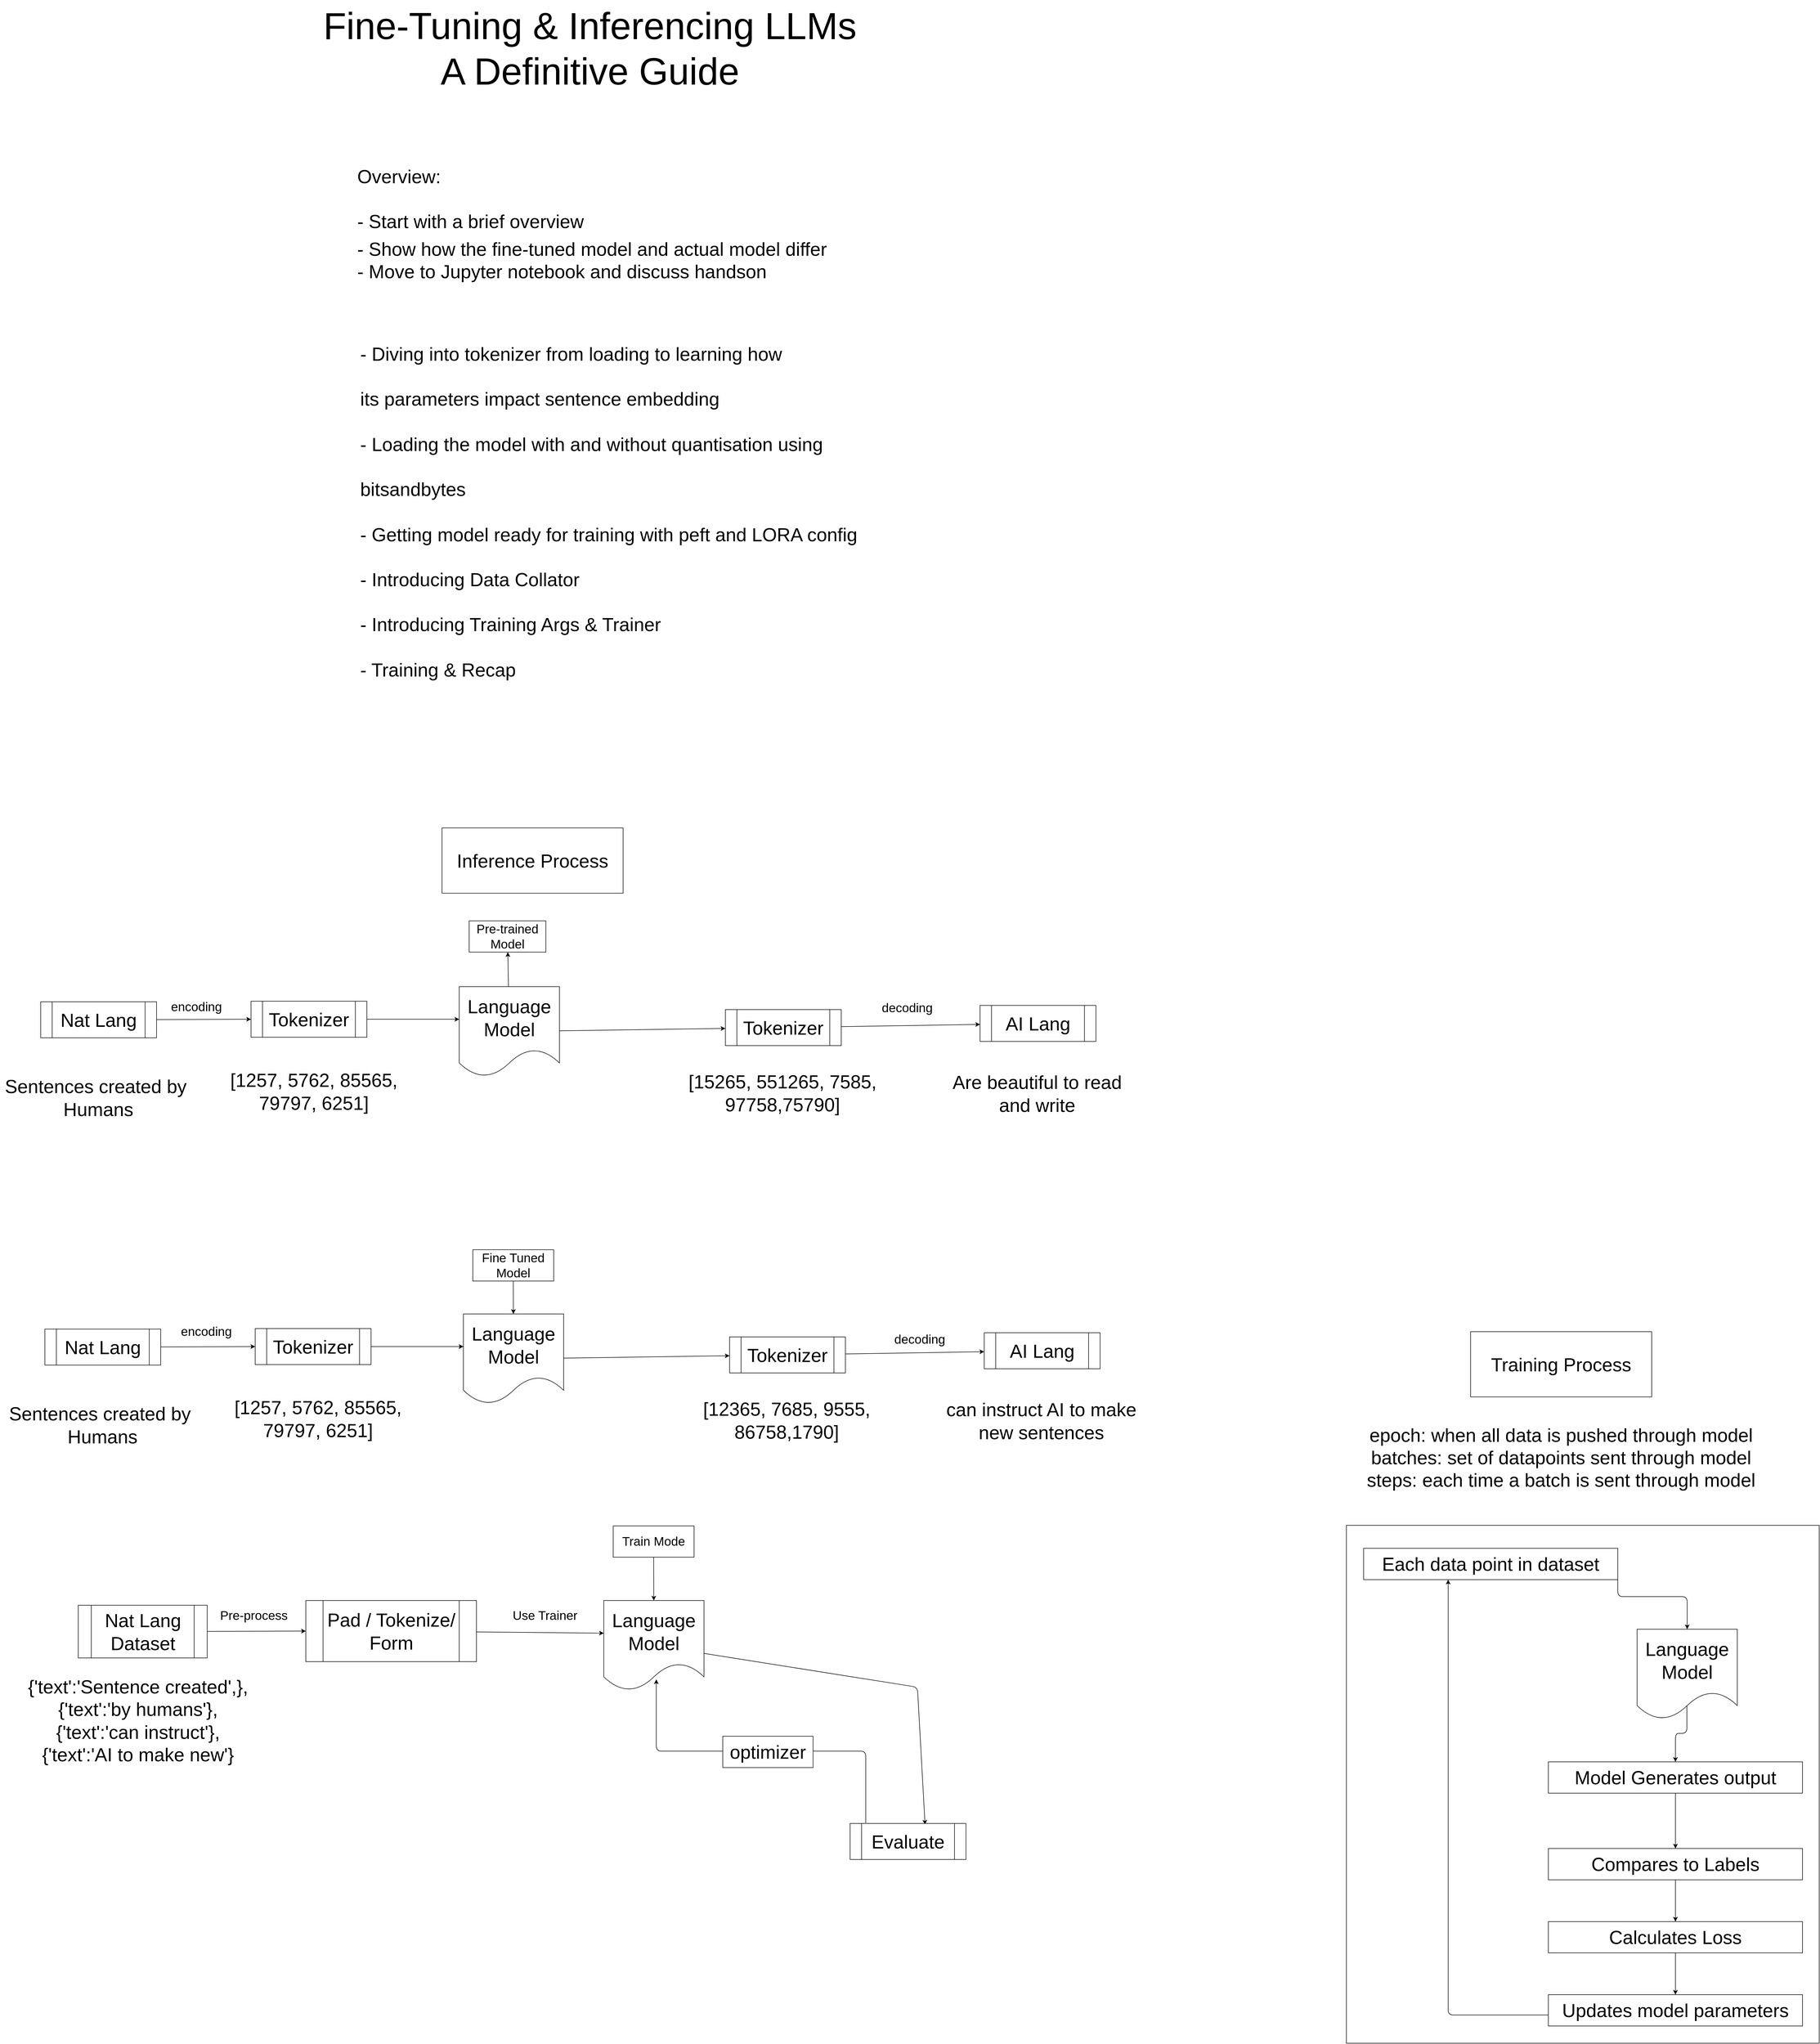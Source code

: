 <mxfile>
    <diagram id="IR8W0VMyJf6VwAk5rVTD" name="Page-1">
        <mxGraphModel dx="2068" dy="2535" grid="0" gridSize="10" guides="0" tooltips="1" connect="1" arrows="1" fold="1" page="0" pageScale="1" pageWidth="827" pageHeight="1169" math="0" shadow="0">
            <root>
                <mxCell id="0"/>
                <mxCell id="1" parent="0"/>
                <mxCell id="12" style="edgeStyle=none;html=1;fontSize=36;" parent="1" source="2" target="10" edge="1">
                    <mxGeometry relative="1" as="geometry"/>
                </mxCell>
                <mxCell id="31" value="" style="edgeStyle=none;html=1;fontSize=36;" parent="1" source="2" target="30" edge="1">
                    <mxGeometry relative="1" as="geometry"/>
                </mxCell>
                <mxCell id="2" value="&lt;font style=&quot;font-size: 36px;&quot;&gt;Language Model&lt;/font&gt;" style="shape=document;whiteSpace=wrap;html=1;boundedLbl=1;rotation=0;" parent="1" vertex="1">
                    <mxGeometry x="123" y="222" width="192" height="172" as="geometry"/>
                </mxCell>
                <mxCell id="4" style="edgeStyle=none;html=1;fontSize=36;" parent="1" source="3" edge="1">
                    <mxGeometry relative="1" as="geometry">
                        <mxPoint x="123" y="284.5" as="targetPoint"/>
                    </mxGeometry>
                </mxCell>
                <mxCell id="3" value="Tokenizer" style="shape=process;whiteSpace=wrap;html=1;backgroundOutline=1;fontSize=36;" parent="1" vertex="1">
                    <mxGeometry x="-276" y="250" width="222" height="69" as="geometry"/>
                </mxCell>
                <mxCell id="6" style="edgeStyle=none;html=1;entryX=0;entryY=0.5;entryDx=0;entryDy=0;fontSize=36;" parent="1" source="5" target="3" edge="1">
                    <mxGeometry relative="1" as="geometry"/>
                </mxCell>
                <mxCell id="5" value="Nat Lang" style="shape=process;whiteSpace=wrap;html=1;backgroundOutline=1;fontSize=36;" parent="1" vertex="1">
                    <mxGeometry x="-679" y="251" width="222" height="69" as="geometry"/>
                </mxCell>
                <mxCell id="7" value="Sentences created by&amp;nbsp;&lt;br&gt;Humans" style="text;html=1;align=center;verticalAlign=middle;resizable=0;points=[];autosize=1;strokeColor=none;fillColor=none;fontSize=36;" parent="1" vertex="1">
                    <mxGeometry x="-757" y="386" width="376" height="98" as="geometry"/>
                </mxCell>
                <mxCell id="8" value="[1257, 5762, 85565, &lt;br&gt;79797, 6251]" style="text;html=1;align=center;verticalAlign=middle;resizable=0;points=[];autosize=1;strokeColor=none;fillColor=none;fontSize=36;" parent="1" vertex="1">
                    <mxGeometry x="-325" y="374" width="338" height="98" as="geometry"/>
                </mxCell>
                <mxCell id="9" value="[15265, 551265, 7585, &lt;br&gt;97758,75790]" style="text;html=1;align=center;verticalAlign=middle;resizable=0;points=[];autosize=1;strokeColor=none;fillColor=none;fontSize=36;" parent="1" vertex="1">
                    <mxGeometry x="553" y="377" width="378" height="98" as="geometry"/>
                </mxCell>
                <mxCell id="16" style="edgeStyle=none;html=1;fontSize=36;" parent="1" source="10" target="15" edge="1">
                    <mxGeometry relative="1" as="geometry"/>
                </mxCell>
                <mxCell id="10" value="Tokenizer" style="shape=process;whiteSpace=wrap;html=1;backgroundOutline=1;fontSize=36;" parent="1" vertex="1">
                    <mxGeometry x="633" y="266" width="222" height="69" as="geometry"/>
                </mxCell>
                <mxCell id="14" value="Are beautiful to read &lt;br&gt;and write" style="text;html=1;align=center;verticalAlign=middle;resizable=0;points=[];autosize=1;strokeColor=none;fillColor=none;fontSize=36;" parent="1" vertex="1">
                    <mxGeometry x="1059" y="378" width="342" height="98" as="geometry"/>
                </mxCell>
                <mxCell id="15" value="AI Lang" style="shape=process;whiteSpace=wrap;html=1;backgroundOutline=1;fontSize=36;" parent="1" vertex="1">
                    <mxGeometry x="1121" y="258" width="222" height="69" as="geometry"/>
                </mxCell>
                <mxCell id="17" style="edgeStyle=none;html=1;fontSize=36;" parent="1" source="18" target="27" edge="1">
                    <mxGeometry relative="1" as="geometry"/>
                </mxCell>
                <mxCell id="18" value="&lt;font style=&quot;font-size: 36px;&quot;&gt;Language Model&lt;/font&gt;" style="shape=document;whiteSpace=wrap;html=1;boundedLbl=1;rotation=0;" parent="1" vertex="1">
                    <mxGeometry x="131" y="849" width="192" height="172" as="geometry"/>
                </mxCell>
                <mxCell id="19" style="edgeStyle=none;html=1;fontSize=36;" parent="1" source="20" edge="1">
                    <mxGeometry relative="1" as="geometry">
                        <mxPoint x="131" y="911.5" as="targetPoint"/>
                    </mxGeometry>
                </mxCell>
                <mxCell id="20" value="Tokenizer" style="shape=process;whiteSpace=wrap;html=1;backgroundOutline=1;fontSize=36;" parent="1" vertex="1">
                    <mxGeometry x="-268" y="877" width="222" height="69" as="geometry"/>
                </mxCell>
                <mxCell id="21" style="edgeStyle=none;html=1;entryX=0;entryY=0.5;entryDx=0;entryDy=0;fontSize=36;" parent="1" source="22" target="20" edge="1">
                    <mxGeometry relative="1" as="geometry"/>
                </mxCell>
                <mxCell id="22" value="Nat Lang" style="shape=process;whiteSpace=wrap;html=1;backgroundOutline=1;fontSize=36;" parent="1" vertex="1">
                    <mxGeometry x="-671" y="878" width="222" height="69" as="geometry"/>
                </mxCell>
                <mxCell id="23" value="Sentences created by&amp;nbsp;&lt;br&gt;Humans" style="text;html=1;align=center;verticalAlign=middle;resizable=0;points=[];autosize=1;strokeColor=none;fillColor=none;fontSize=36;" parent="1" vertex="1">
                    <mxGeometry x="-749" y="1013" width="376" height="98" as="geometry"/>
                </mxCell>
                <mxCell id="24" value="[1257, 5762, 85565, &lt;br&gt;79797, 6251]" style="text;html=1;align=center;verticalAlign=middle;resizable=0;points=[];autosize=1;strokeColor=none;fillColor=none;fontSize=36;" parent="1" vertex="1">
                    <mxGeometry x="-317" y="1001" width="338" height="98" as="geometry"/>
                </mxCell>
                <mxCell id="25" value="[12365, 7685, 9555, &lt;br&gt;86758,1790]" style="text;html=1;align=center;verticalAlign=middle;resizable=0;points=[];autosize=1;strokeColor=none;fillColor=none;fontSize=36;" parent="1" vertex="1">
                    <mxGeometry x="581" y="1004" width="338" height="98" as="geometry"/>
                </mxCell>
                <mxCell id="26" style="edgeStyle=none;html=1;fontSize=36;" parent="1" source="27" target="29" edge="1">
                    <mxGeometry relative="1" as="geometry"/>
                </mxCell>
                <mxCell id="27" value="Tokenizer" style="shape=process;whiteSpace=wrap;html=1;backgroundOutline=1;fontSize=36;" parent="1" vertex="1">
                    <mxGeometry x="641" y="893" width="222" height="69" as="geometry"/>
                </mxCell>
                <mxCell id="28" value="can instruct AI to make&lt;br&gt;new sentences" style="text;html=1;align=center;verticalAlign=middle;resizable=0;points=[];autosize=1;strokeColor=none;fillColor=none;fontSize=36;" parent="1" vertex="1">
                    <mxGeometry x="1047" y="1005" width="382" height="98" as="geometry"/>
                </mxCell>
                <mxCell id="29" value="AI Lang" style="shape=process;whiteSpace=wrap;html=1;backgroundOutline=1;fontSize=36;" parent="1" vertex="1">
                    <mxGeometry x="1129" y="885" width="222" height="69" as="geometry"/>
                </mxCell>
                <mxCell id="30" value="&lt;font style=&quot;font-size: 24px;&quot;&gt;Pre-trained Model&lt;/font&gt;" style="whiteSpace=wrap;html=1;" parent="1" vertex="1">
                    <mxGeometry x="142" y="96" width="147" height="60" as="geometry"/>
                </mxCell>
                <mxCell id="35" style="edgeStyle=none;html=1;fontSize=24;" parent="1" source="32" target="18" edge="1">
                    <mxGeometry relative="1" as="geometry"/>
                </mxCell>
                <mxCell id="32" value="&lt;font style=&quot;font-size: 24px;&quot;&gt;Fine Tuned Model&lt;/font&gt;" style="whiteSpace=wrap;html=1;" parent="1" vertex="1">
                    <mxGeometry x="149" y="726" width="155" height="60" as="geometry"/>
                </mxCell>
                <mxCell id="36" value="encoding" style="text;html=1;align=center;verticalAlign=middle;resizable=0;points=[];autosize=1;strokeColor=none;fillColor=none;fontSize=24;" parent="1" vertex="1">
                    <mxGeometry x="-439" y="240" width="115" height="41" as="geometry"/>
                </mxCell>
                <mxCell id="37" value="decoding" style="text;html=1;align=center;verticalAlign=middle;resizable=0;points=[];autosize=1;strokeColor=none;fillColor=none;fontSize=24;" parent="1" vertex="1">
                    <mxGeometry x="923" y="242" width="115" height="41" as="geometry"/>
                </mxCell>
                <mxCell id="39" value="encoding" style="text;html=1;align=center;verticalAlign=middle;resizable=0;points=[];autosize=1;strokeColor=none;fillColor=none;fontSize=24;" parent="1" vertex="1">
                    <mxGeometry x="-420" y="862" width="115" height="41" as="geometry"/>
                </mxCell>
                <mxCell id="40" value="decoding" style="text;html=1;align=center;verticalAlign=middle;resizable=0;points=[];autosize=1;strokeColor=none;fillColor=none;fontSize=24;" parent="1" vertex="1">
                    <mxGeometry x="947" y="877" width="115" height="41" as="geometry"/>
                </mxCell>
                <mxCell id="42" value="&lt;font style=&quot;font-size: 36px;&quot;&gt;Inference Process&lt;/font&gt;" style="whiteSpace=wrap;html=1;" vertex="1" parent="1">
                    <mxGeometry x="90" y="-82" width="347" height="125" as="geometry"/>
                </mxCell>
                <mxCell id="44" style="edgeStyle=none;html=1;fontSize=36;entryX=0.647;entryY=0.034;entryDx=0;entryDy=0;entryPerimeter=0;" edge="1" source="45" target="54" parent="1">
                    <mxGeometry relative="1" as="geometry">
                        <Array as="points">
                            <mxPoint x="1001" y="1564"/>
                        </Array>
                    </mxGeometry>
                </mxCell>
                <mxCell id="45" value="&lt;font style=&quot;font-size: 36px;&quot;&gt;Language Model&lt;/font&gt;" style="shape=document;whiteSpace=wrap;html=1;boundedLbl=1;rotation=0;" vertex="1" parent="1">
                    <mxGeometry x="400" y="1398" width="192" height="172" as="geometry"/>
                </mxCell>
                <mxCell id="46" style="edgeStyle=none;html=1;fontSize=36;" edge="1" source="47" parent="1">
                    <mxGeometry relative="1" as="geometry">
                        <mxPoint x="400.0" y="1460.5" as="targetPoint"/>
                    </mxGeometry>
                </mxCell>
                <mxCell id="47" value="Pad / Tokenize/ Form" style="shape=process;whiteSpace=wrap;html=1;backgroundOutline=1;fontSize=36;" vertex="1" parent="1">
                    <mxGeometry x="-171" y="1398" width="327" height="117" as="geometry"/>
                </mxCell>
                <mxCell id="48" style="edgeStyle=none;html=1;entryX=0;entryY=0.5;entryDx=0;entryDy=0;fontSize=36;" edge="1" source="49" target="47" parent="1">
                    <mxGeometry relative="1" as="geometry"/>
                </mxCell>
                <mxCell id="49" value="Nat Lang&lt;br&gt;Dataset" style="shape=process;whiteSpace=wrap;html=1;backgroundOutline=1;fontSize=36;" vertex="1" parent="1">
                    <mxGeometry x="-607" y="1407" width="247" height="101" as="geometry"/>
                </mxCell>
                <mxCell id="64" style="edgeStyle=elbowEdgeStyle;html=1;fontSize=36;elbow=vertical;entryX=0.524;entryY=0.878;entryDx=0;entryDy=0;entryPerimeter=0;" edge="1" parent="1" target="45">
                    <mxGeometry relative="1" as="geometry">
                        <mxPoint x="469" y="1762.333" as="targetPoint"/>
                        <mxPoint x="902" y="1824" as="sourcePoint"/>
                    </mxGeometry>
                </mxCell>
                <mxCell id="54" value="Evaluate" style="shape=process;whiteSpace=wrap;html=1;backgroundOutline=1;fontSize=36;" vertex="1" parent="1">
                    <mxGeometry x="872" y="1825" width="222" height="69" as="geometry"/>
                </mxCell>
                <mxCell id="59" value="Pre-process" style="text;html=1;align=center;verticalAlign=middle;resizable=0;points=[];autosize=1;strokeColor=none;fillColor=none;fontSize=24;" vertex="1" parent="1">
                    <mxGeometry x="-345" y="1406" width="147" height="41" as="geometry"/>
                </mxCell>
                <mxCell id="62" style="edgeStyle=none;html=1;fontSize=36;" edge="1" parent="1" source="61" target="45">
                    <mxGeometry relative="1" as="geometry"/>
                </mxCell>
                <mxCell id="61" value="&lt;font style=&quot;font-size: 24px;&quot;&gt;Train Mode&lt;/font&gt;" style="whiteSpace=wrap;html=1;" vertex="1" parent="1">
                    <mxGeometry x="418" y="1255" width="155" height="60" as="geometry"/>
                </mxCell>
                <mxCell id="63" value="Use Trainer" style="text;html=1;align=center;verticalAlign=middle;resizable=0;points=[];autosize=1;strokeColor=none;fillColor=none;fontSize=24;" vertex="1" parent="1">
                    <mxGeometry x="216" y="1406" width="142" height="41" as="geometry"/>
                </mxCell>
                <mxCell id="65" value="optimizer" style="whiteSpace=wrap;html=1;fontSize=36;" vertex="1" parent="1">
                    <mxGeometry x="628" y="1658" width="173" height="60" as="geometry"/>
                </mxCell>
                <mxCell id="66" value="{'text':'Sentence created',},&lt;br&gt;{'text':'by humans'},&lt;br&gt;{'text':'can instruct'},&lt;br&gt;{'text':'AI to make new'}" style="text;html=1;align=center;verticalAlign=middle;resizable=0;points=[];autosize=1;strokeColor=none;fillColor=none;fontSize=36;" vertex="1" parent="1">
                    <mxGeometry x="-713" y="1535" width="440" height="185" as="geometry"/>
                </mxCell>
                <mxCell id="67" value="&lt;font style=&quot;font-size: 72px;&quot;&gt;Fine-Tuning &amp;amp; Inferencing LLMs&lt;br&gt;A Definitive Guide&lt;/font&gt;" style="text;html=1;align=center;verticalAlign=middle;resizable=0;points=[];autosize=1;strokeColor=none;fillColor=none;fontSize=36;" vertex="1" parent="1">
                    <mxGeometry x="-147" y="-1668" width="1040" height="185" as="geometry"/>
                </mxCell>
                <mxCell id="68" value="&lt;div style=&quot;text-align: left;&quot;&gt;&lt;span style=&quot;font-size: 36px; background-color: initial;&quot;&gt;Overview:&lt;/span&gt;&lt;/div&gt;&lt;div style=&quot;text-align: left;&quot;&gt;&lt;span style=&quot;font-size: 36px; background-color: initial;&quot;&gt;- Start with a brief overview&lt;/span&gt;&lt;/div&gt;&lt;font style=&quot;font-size: 36px;&quot;&gt;&lt;div style=&quot;text-align: left;&quot;&gt;&lt;span style=&quot;background-color: initial;&quot;&gt;- Show how the fine-tuned model and actual model differ&lt;/span&gt;&lt;/div&gt;&lt;div style=&quot;text-align: left;&quot;&gt;&lt;span style=&quot;background-color: initial;&quot;&gt;- Move to Jupyter notebook and discuss handson&amp;nbsp;&lt;/span&gt;&lt;/div&gt;&lt;/font&gt;" style="text;html=1;align=center;verticalAlign=middle;resizable=0;points=[];autosize=1;strokeColor=none;fillColor=none;fontSize=72;" vertex="1" parent="1">
                    <mxGeometry x="-82" y="-1392" width="918" height="271" as="geometry"/>
                </mxCell>
                <mxCell id="69" value="&lt;div style=&quot;text-align: left;&quot;&gt;&lt;span style=&quot;font-size: 36px;&quot;&gt;- Diving into tokenizer from loading to learning how&amp;nbsp;&lt;/span&gt;&lt;/div&gt;&lt;div style=&quot;text-align: left;&quot;&gt;&lt;span style=&quot;font-size: 36px;&quot;&gt;its parameters impact sentence embedding&lt;/span&gt;&lt;/div&gt;&lt;div style=&quot;text-align: left;&quot;&gt;&lt;span style=&quot;font-size: 36px;&quot;&gt;- Loading the model with and without quantisation using&amp;nbsp;&lt;/span&gt;&lt;/div&gt;&lt;div style=&quot;text-align: left;&quot;&gt;&lt;span style=&quot;font-size: 36px;&quot;&gt;bitsandbytes&lt;/span&gt;&lt;/div&gt;&lt;div style=&quot;text-align: left;&quot;&gt;&lt;span style=&quot;font-size: 36px;&quot;&gt;- Getting model ready for training with peft and LORA config&lt;/span&gt;&lt;/div&gt;&lt;div style=&quot;text-align: left;&quot;&gt;&lt;span style=&quot;font-size: 36px; background-color: initial;&quot;&gt;- Introducing Data Collator&lt;/span&gt;&lt;/div&gt;&lt;div style=&quot;text-align: left;&quot;&gt;&lt;span style=&quot;font-size: 36px; background-color: initial;&quot;&gt;- Introducing Training Args &amp;amp; Trainer&lt;/span&gt;&lt;/div&gt;&lt;div style=&quot;text-align: left;&quot;&gt;&lt;span style=&quot;font-size: 36px; background-color: initial;&quot;&gt;- Training &amp;amp; Recap&lt;/span&gt;&lt;span style=&quot;background-color: initial; font-size: 36px;&quot;&gt;&amp;nbsp;&lt;/span&gt;&lt;/div&gt;" style="text;html=1;align=center;verticalAlign=middle;resizable=0;points=[];autosize=1;strokeColor=none;fillColor=none;fontSize=72;" vertex="1" parent="1">
                    <mxGeometry x="-77" y="-1052" width="971" height="703" as="geometry"/>
                </mxCell>
                <mxCell id="83" value="" style="whiteSpace=wrap;html=1;fontSize=36;" vertex="1" parent="1">
                    <mxGeometry x="1823" y="1254" width="906" height="992" as="geometry"/>
                </mxCell>
                <mxCell id="82" value="epoch: when all data is pushed through model&lt;br&gt;batches: set of datapoints sent through model&lt;br&gt;steps: each time a batch is sent through model" style="text;html=1;align=center;verticalAlign=middle;resizable=0;points=[];autosize=1;strokeColor=none;fillColor=none;fontSize=36;" vertex="1" parent="1">
                    <mxGeometry x="1853" y="1053" width="762" height="142" as="geometry"/>
                </mxCell>
                <mxCell id="74" style="edgeStyle=elbowEdgeStyle;elbow=vertical;html=1;fontSize=36;exitX=0.497;exitY=0.844;exitDx=0;exitDy=0;exitPerimeter=0;" edge="1" parent="1" source="70" target="73">
                    <mxGeometry relative="1" as="geometry"/>
                </mxCell>
                <mxCell id="70" value="&lt;font style=&quot;font-size: 36px;&quot;&gt;Language Model&lt;/font&gt;" style="shape=document;whiteSpace=wrap;html=1;boundedLbl=1;rotation=0;" vertex="1" parent="1">
                    <mxGeometry x="2380" y="1453" width="192" height="172" as="geometry"/>
                </mxCell>
                <mxCell id="72" style="edgeStyle=elbowEdgeStyle;elbow=vertical;html=1;fontSize=36;exitX=1;exitY=0.5;exitDx=0;exitDy=0;" edge="1" parent="1" source="71" target="70">
                    <mxGeometry relative="1" as="geometry"/>
                </mxCell>
                <mxCell id="76" value="" style="edgeStyle=elbowEdgeStyle;elbow=vertical;html=1;fontSize=36;" edge="1" parent="1" source="73" target="75">
                    <mxGeometry relative="1" as="geometry"/>
                </mxCell>
                <mxCell id="73" value="Model Generates output" style="whiteSpace=wrap;html=1;fontSize=36;" vertex="1" parent="1">
                    <mxGeometry x="2210" y="1707" width="487" height="60" as="geometry"/>
                </mxCell>
                <mxCell id="78" value="" style="edgeStyle=elbowEdgeStyle;elbow=vertical;html=1;fontSize=36;" edge="1" parent="1" source="75" target="77">
                    <mxGeometry relative="1" as="geometry"/>
                </mxCell>
                <mxCell id="75" value="Compares to Labels" style="whiteSpace=wrap;html=1;fontSize=36;" vertex="1" parent="1">
                    <mxGeometry x="2210" y="1873" width="487" height="60" as="geometry"/>
                </mxCell>
                <mxCell id="80" value="" style="edgeStyle=elbowEdgeStyle;elbow=vertical;html=1;fontSize=36;" edge="1" parent="1" source="77" target="79">
                    <mxGeometry relative="1" as="geometry"/>
                </mxCell>
                <mxCell id="77" value="Calculates Loss" style="whiteSpace=wrap;html=1;fontSize=36;" vertex="1" parent="1">
                    <mxGeometry x="2210" y="2013" width="487" height="60" as="geometry"/>
                </mxCell>
                <mxCell id="71" value="Each data point in dataset" style="whiteSpace=wrap;html=1;fontSize=36;" vertex="1" parent="1">
                    <mxGeometry x="1856" y="1298" width="487" height="60" as="geometry"/>
                </mxCell>
                <mxCell id="85" style="edgeStyle=elbowEdgeStyle;elbow=vertical;html=1;fontSize=36;" edge="1" parent="1" source="79" target="71">
                    <mxGeometry relative="1" as="geometry">
                        <Array as="points">
                            <mxPoint x="2018" y="2192"/>
                        </Array>
                    </mxGeometry>
                </mxCell>
                <mxCell id="79" value="Updates model parameters" style="whiteSpace=wrap;html=1;fontSize=36;" vertex="1" parent="1">
                    <mxGeometry x="2210" y="2153" width="487" height="60" as="geometry"/>
                </mxCell>
                <mxCell id="86" value="&lt;font style=&quot;font-size: 36px;&quot;&gt;Training Process&lt;/font&gt;" style="whiteSpace=wrap;html=1;" vertex="1" parent="1">
                    <mxGeometry x="2061" y="883" width="347" height="125" as="geometry"/>
                </mxCell>
            </root>
        </mxGraphModel>
    </diagram>
</mxfile>